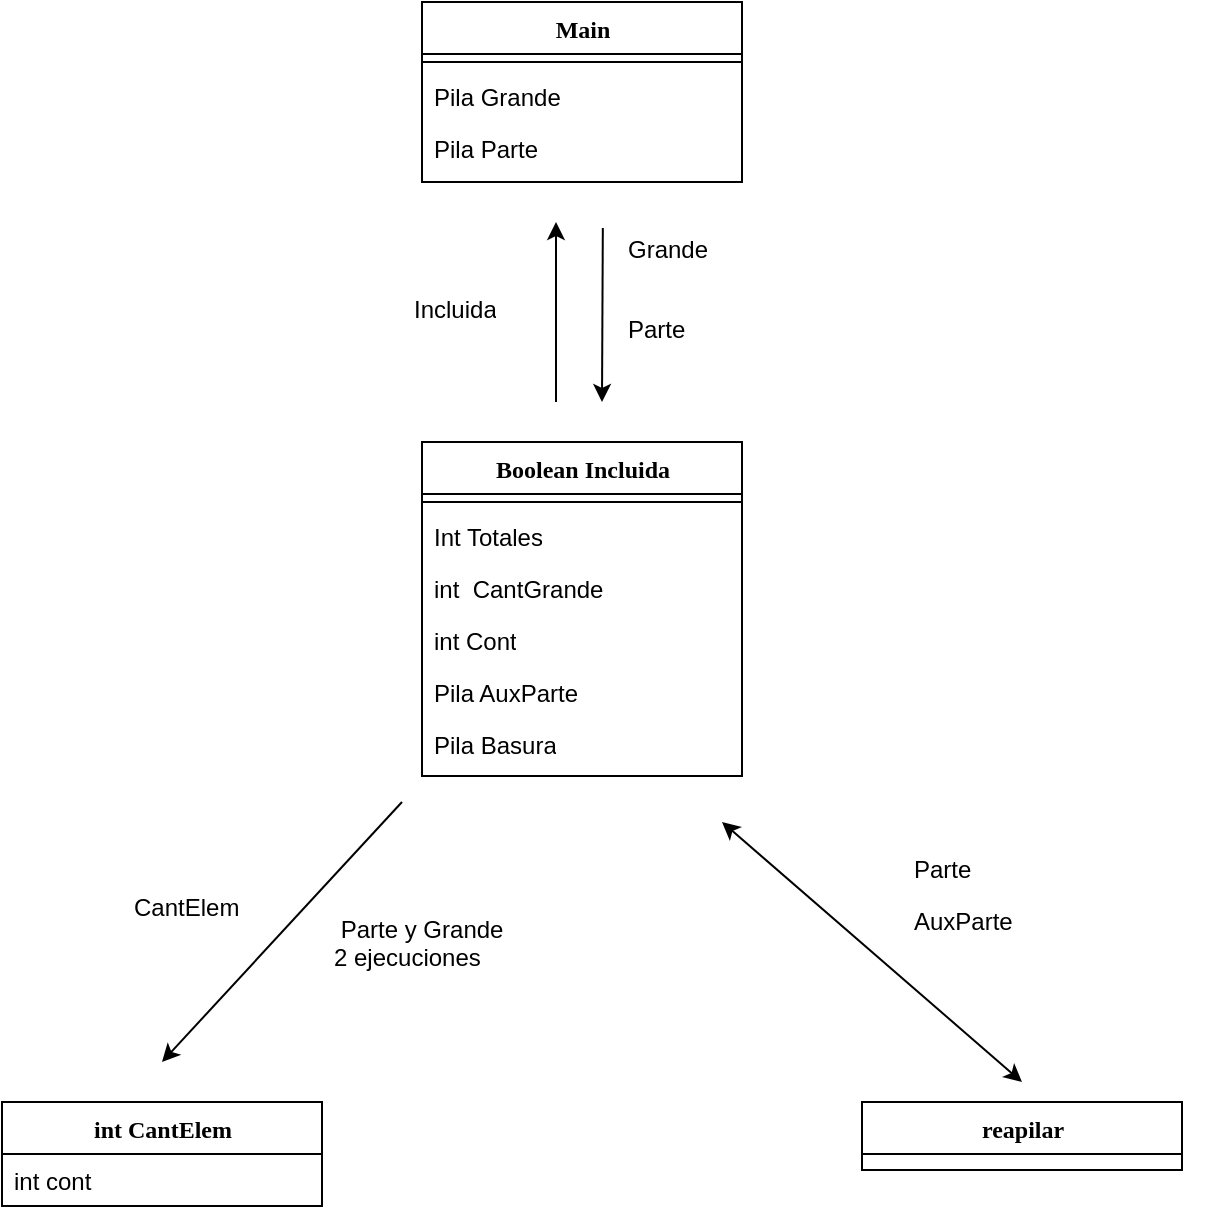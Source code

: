 <mxfile version="22.0.1" type="github">
  <diagram name="Page-1" id="97916047-d0de-89f5-080d-49f4d83e522f">
    <mxGraphModel dx="1434" dy="790" grid="1" gridSize="10" guides="1" tooltips="1" connect="1" arrows="1" fold="1" page="1" pageScale="1.5" pageWidth="1169" pageHeight="827" background="none" math="0" shadow="0">
      <root>
        <mxCell id="0" />
        <mxCell id="1" parent="0" />
        <mxCell id="Bf0thyFkf1bQwTi5itHt-55" value="Main" style="swimlane;html=1;fontStyle=1;align=center;verticalAlign=top;childLayout=stackLayout;horizontal=1;startSize=26;horizontalStack=0;resizeParent=1;resizeLast=0;collapsible=1;marginBottom=0;swimlaneFillColor=#ffffff;rounded=0;shadow=0;comic=0;labelBackgroundColor=none;strokeWidth=1;fillColor=none;fontFamily=Verdana;fontSize=12" vertex="1" parent="1">
          <mxGeometry x="330" y="70" width="160" height="90" as="geometry" />
        </mxCell>
        <mxCell id="Bf0thyFkf1bQwTi5itHt-60" value="" style="line;html=1;strokeWidth=1;fillColor=none;align=left;verticalAlign=middle;spacingTop=-1;spacingLeft=3;spacingRight=3;rotatable=0;labelPosition=right;points=[];portConstraint=eastwest;" vertex="1" parent="Bf0thyFkf1bQwTi5itHt-55">
          <mxGeometry y="26" width="160" height="8" as="geometry" />
        </mxCell>
        <mxCell id="Bf0thyFkf1bQwTi5itHt-62" value="Pila Grande" style="text;html=1;strokeColor=none;fillColor=none;align=left;verticalAlign=top;spacingLeft=4;spacingRight=4;whiteSpace=wrap;overflow=hidden;rotatable=0;points=[[0,0.5],[1,0.5]];portConstraint=eastwest;" vertex="1" parent="Bf0thyFkf1bQwTi5itHt-55">
          <mxGeometry y="34" width="160" height="26" as="geometry" />
        </mxCell>
        <mxCell id="Bf0thyFkf1bQwTi5itHt-58" value="Pila Parte" style="text;html=1;strokeColor=none;fillColor=none;align=left;verticalAlign=top;spacingLeft=4;spacingRight=4;whiteSpace=wrap;overflow=hidden;rotatable=0;points=[[0,0.5],[1,0.5]];portConstraint=eastwest;" vertex="1" parent="Bf0thyFkf1bQwTi5itHt-55">
          <mxGeometry y="60" width="160" height="26" as="geometry" />
        </mxCell>
        <mxCell id="Bf0thyFkf1bQwTi5itHt-64" value="" style="endArrow=classic;html=1;rounded=0;" edge="1" parent="1">
          <mxGeometry width="50" height="50" relative="1" as="geometry">
            <mxPoint x="420.414" y="183" as="sourcePoint" />
            <mxPoint x="420" y="270" as="targetPoint" />
          </mxGeometry>
        </mxCell>
        <mxCell id="Bf0thyFkf1bQwTi5itHt-65" value="Boolean Incluida" style="swimlane;html=1;fontStyle=1;align=center;verticalAlign=top;childLayout=stackLayout;horizontal=1;startSize=26;horizontalStack=0;resizeParent=1;resizeLast=0;collapsible=1;marginBottom=0;swimlaneFillColor=#ffffff;rounded=0;shadow=0;comic=0;labelBackgroundColor=none;strokeWidth=1;fillColor=none;fontFamily=Verdana;fontSize=12" vertex="1" parent="1">
          <mxGeometry x="330" y="290" width="160" height="167" as="geometry" />
        </mxCell>
        <mxCell id="Bf0thyFkf1bQwTi5itHt-70" value="" style="line;html=1;strokeWidth=1;fillColor=none;align=left;verticalAlign=middle;spacingTop=-1;spacingLeft=3;spacingRight=3;rotatable=0;labelPosition=right;points=[];portConstraint=eastwest;" vertex="1" parent="Bf0thyFkf1bQwTi5itHt-65">
          <mxGeometry y="26" width="160" height="8" as="geometry" />
        </mxCell>
        <mxCell id="Bf0thyFkf1bQwTi5itHt-71" value="Int Totales&lt;br&gt;&lt;br&gt;" style="text;html=1;strokeColor=none;fillColor=none;align=left;verticalAlign=top;spacingLeft=4;spacingRight=4;whiteSpace=wrap;overflow=hidden;rotatable=0;points=[[0,0.5],[1,0.5]];portConstraint=eastwest;" vertex="1" parent="Bf0thyFkf1bQwTi5itHt-65">
          <mxGeometry y="34" width="160" height="26" as="geometry" />
        </mxCell>
        <mxCell id="Bf0thyFkf1bQwTi5itHt-73" value="int&amp;nbsp; CantGrande" style="text;html=1;strokeColor=none;fillColor=none;align=left;verticalAlign=top;spacingLeft=4;spacingRight=4;whiteSpace=wrap;overflow=hidden;rotatable=0;points=[[0,0.5],[1,0.5]];portConstraint=eastwest;" vertex="1" parent="Bf0thyFkf1bQwTi5itHt-65">
          <mxGeometry y="60" width="160" height="26" as="geometry" />
        </mxCell>
        <mxCell id="Bf0thyFkf1bQwTi5itHt-74" value="int Cont" style="text;html=1;strokeColor=none;fillColor=none;align=left;verticalAlign=top;spacingLeft=4;spacingRight=4;whiteSpace=wrap;overflow=hidden;rotatable=0;points=[[0,0.5],[1,0.5]];portConstraint=eastwest;" vertex="1" parent="Bf0thyFkf1bQwTi5itHt-65">
          <mxGeometry y="86" width="160" height="26" as="geometry" />
        </mxCell>
        <mxCell id="Bf0thyFkf1bQwTi5itHt-75" value="Pila AuxParte&amp;nbsp;" style="text;html=1;strokeColor=none;fillColor=none;align=left;verticalAlign=top;spacingLeft=4;spacingRight=4;whiteSpace=wrap;overflow=hidden;rotatable=0;points=[[0,0.5],[1,0.5]];portConstraint=eastwest;" vertex="1" parent="Bf0thyFkf1bQwTi5itHt-65">
          <mxGeometry y="112" width="160" height="26" as="geometry" />
        </mxCell>
        <mxCell id="Bf0thyFkf1bQwTi5itHt-76" value="Pila Basura" style="text;html=1;strokeColor=none;fillColor=none;align=left;verticalAlign=top;spacingLeft=4;spacingRight=4;whiteSpace=wrap;overflow=hidden;rotatable=0;points=[[0,0.5],[1,0.5]];portConstraint=eastwest;" vertex="1" parent="Bf0thyFkf1bQwTi5itHt-65">
          <mxGeometry y="138" width="160" height="26" as="geometry" />
        </mxCell>
        <mxCell id="Bf0thyFkf1bQwTi5itHt-66" value="Grande" style="text;html=1;strokeColor=none;fillColor=none;align=left;verticalAlign=top;spacingLeft=4;spacingRight=4;whiteSpace=wrap;overflow=hidden;rotatable=0;points=[[0,0.5],[1,0.5]];portConstraint=eastwest;" vertex="1" parent="1">
          <mxGeometry x="427" y="180" width="160" height="26" as="geometry" />
        </mxCell>
        <mxCell id="Bf0thyFkf1bQwTi5itHt-78" value="Parte" style="text;html=1;strokeColor=none;fillColor=none;align=left;verticalAlign=top;spacingLeft=4;spacingRight=4;whiteSpace=wrap;overflow=hidden;rotatable=0;points=[[0,0.5],[1,0.5]];portConstraint=eastwest;" vertex="1" parent="1">
          <mxGeometry x="570" y="490" width="160" height="26" as="geometry" />
        </mxCell>
        <mxCell id="Bf0thyFkf1bQwTi5itHt-67" value="Incluida" style="text;html=1;strokeColor=none;fillColor=none;align=left;verticalAlign=top;spacingLeft=4;spacingRight=4;whiteSpace=wrap;overflow=hidden;rotatable=0;points=[[0,0.5],[1,0.5]];portConstraint=eastwest;" vertex="1" parent="1">
          <mxGeometry x="320" y="210" width="160" height="26" as="geometry" />
        </mxCell>
        <mxCell id="Bf0thyFkf1bQwTi5itHt-80" value="" style="endArrow=classic;html=1;rounded=0;" edge="1" parent="1">
          <mxGeometry width="50" height="50" relative="1" as="geometry">
            <mxPoint x="397" y="270" as="sourcePoint" />
            <mxPoint x="397" y="180" as="targetPoint" />
          </mxGeometry>
        </mxCell>
        <mxCell id="Bf0thyFkf1bQwTi5itHt-81" value="reapilar" style="swimlane;html=1;fontStyle=1;align=center;verticalAlign=top;childLayout=stackLayout;horizontal=1;startSize=26;horizontalStack=0;resizeParent=1;resizeLast=0;collapsible=1;marginBottom=0;swimlaneFillColor=#ffffff;rounded=0;shadow=0;comic=0;labelBackgroundColor=none;strokeWidth=1;fillColor=none;fontFamily=Verdana;fontSize=12" vertex="1" parent="1">
          <mxGeometry x="550" y="620" width="160" height="34" as="geometry" />
        </mxCell>
        <mxCell id="Bf0thyFkf1bQwTi5itHt-91" value="Parte" style="text;html=1;strokeColor=none;fillColor=none;align=left;verticalAlign=top;spacingLeft=4;spacingRight=4;whiteSpace=wrap;overflow=hidden;rotatable=0;points=[[0,0.5],[1,0.5]];portConstraint=eastwest;" vertex="1" parent="1">
          <mxGeometry x="427" y="220" width="160" height="26" as="geometry" />
        </mxCell>
        <mxCell id="Bf0thyFkf1bQwTi5itHt-92" value="AuxParte" style="text;html=1;strokeColor=none;fillColor=none;align=left;verticalAlign=top;spacingLeft=4;spacingRight=4;whiteSpace=wrap;overflow=hidden;rotatable=0;points=[[0,0.5],[1,0.5]];portConstraint=eastwest;" vertex="1" parent="1">
          <mxGeometry x="570" y="516" width="160" height="26" as="geometry" />
        </mxCell>
        <mxCell id="Bf0thyFkf1bQwTi5itHt-93" value="int CantElem" style="swimlane;html=1;fontStyle=1;align=center;verticalAlign=top;childLayout=stackLayout;horizontal=1;startSize=26;horizontalStack=0;resizeParent=1;resizeLast=0;collapsible=1;marginBottom=0;swimlaneFillColor=#ffffff;rounded=0;shadow=0;comic=0;labelBackgroundColor=none;strokeWidth=1;fillColor=none;fontFamily=Verdana;fontSize=12" vertex="1" parent="1">
          <mxGeometry x="120" y="620" width="160" height="52" as="geometry" />
        </mxCell>
        <mxCell id="Bf0thyFkf1bQwTi5itHt-104" value="int cont" style="text;html=1;strokeColor=none;fillColor=none;align=left;verticalAlign=top;spacingLeft=4;spacingRight=4;whiteSpace=wrap;overflow=hidden;rotatable=0;points=[[0,0.5],[1,0.5]];portConstraint=eastwest;" vertex="1" parent="Bf0thyFkf1bQwTi5itHt-93">
          <mxGeometry y="26" width="160" height="26" as="geometry" />
        </mxCell>
        <mxCell id="Bf0thyFkf1bQwTi5itHt-99" value="" style="endArrow=classic;startArrow=classic;html=1;rounded=0;" edge="1" parent="1">
          <mxGeometry width="50" height="50" relative="1" as="geometry">
            <mxPoint x="480" y="480" as="sourcePoint" />
            <mxPoint x="630" y="610" as="targetPoint" />
          </mxGeometry>
        </mxCell>
        <mxCell id="Bf0thyFkf1bQwTi5itHt-100" value="" style="endArrow=classic;html=1;rounded=0;" edge="1" parent="1">
          <mxGeometry width="50" height="50" relative="1" as="geometry">
            <mxPoint x="320" y="470" as="sourcePoint" />
            <mxPoint x="200" y="600" as="targetPoint" />
          </mxGeometry>
        </mxCell>
        <mxCell id="Bf0thyFkf1bQwTi5itHt-102" value="&amp;nbsp;Parte y Grande&amp;nbsp;&lt;br&gt;2 ejecuciones" style="text;html=1;strokeColor=none;fillColor=none;align=left;verticalAlign=top;spacingLeft=4;spacingRight=4;whiteSpace=wrap;overflow=hidden;rotatable=0;points=[[0,0.5],[1,0.5]];portConstraint=eastwest;" vertex="1" parent="1">
          <mxGeometry x="280" y="520" width="160" height="40" as="geometry" />
        </mxCell>
        <mxCell id="Bf0thyFkf1bQwTi5itHt-105" value="CantElem" style="text;html=1;strokeColor=none;fillColor=none;align=left;verticalAlign=top;spacingLeft=4;spacingRight=4;whiteSpace=wrap;overflow=hidden;rotatable=0;points=[[0,0.5],[1,0.5]];portConstraint=eastwest;" vertex="1" parent="1">
          <mxGeometry x="180" y="509" width="160" height="40" as="geometry" />
        </mxCell>
      </root>
    </mxGraphModel>
  </diagram>
</mxfile>
